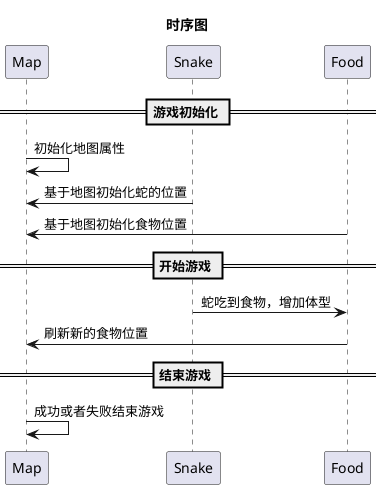 @startuml

title 时序图
skinparam defaultFontName 宋体

== 游戏初始化 ==
Map -> Map : 初始化地图属性
Snake -> Map : 基于地图初始化蛇的位置
Food -> Map : 基于地图初始化食物位置

== 开始游戏 ==
Snake -> Food : 蛇吃到食物，增加体型
Food -> Map : 刷新新的食物位置

== 结束游戏 ==
Map -> Map : 成功或者失败结束游戏
@enduml